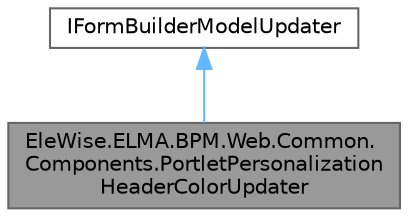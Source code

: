 digraph "EleWise.ELMA.BPM.Web.Common.Components.PortletPersonalizationHeaderColorUpdater"
{
 // LATEX_PDF_SIZE
  bgcolor="transparent";
  edge [fontname=Helvetica,fontsize=10,labelfontname=Helvetica,labelfontsize=10];
  node [fontname=Helvetica,fontsize=10,shape=box,height=0.2,width=0.4];
  Node1 [id="Node000001",label="EleWise.ELMA.BPM.Web.Common.\lComponents.PortletPersonalization\lHeaderColorUpdater",height=0.2,width=0.4,color="gray40", fillcolor="grey60", style="filled", fontcolor="black",tooltip="Обработчик формы для настроек портлета"];
  Node2 -> Node1 [id="edge1_Node000001_Node000002",dir="back",color="steelblue1",style="solid",tooltip=" "];
  Node2 [id="Node000002",label="IFormBuilderModelUpdater",height=0.2,width=0.4,color="gray40", fillcolor="white", style="filled",tooltip=" "];
}
